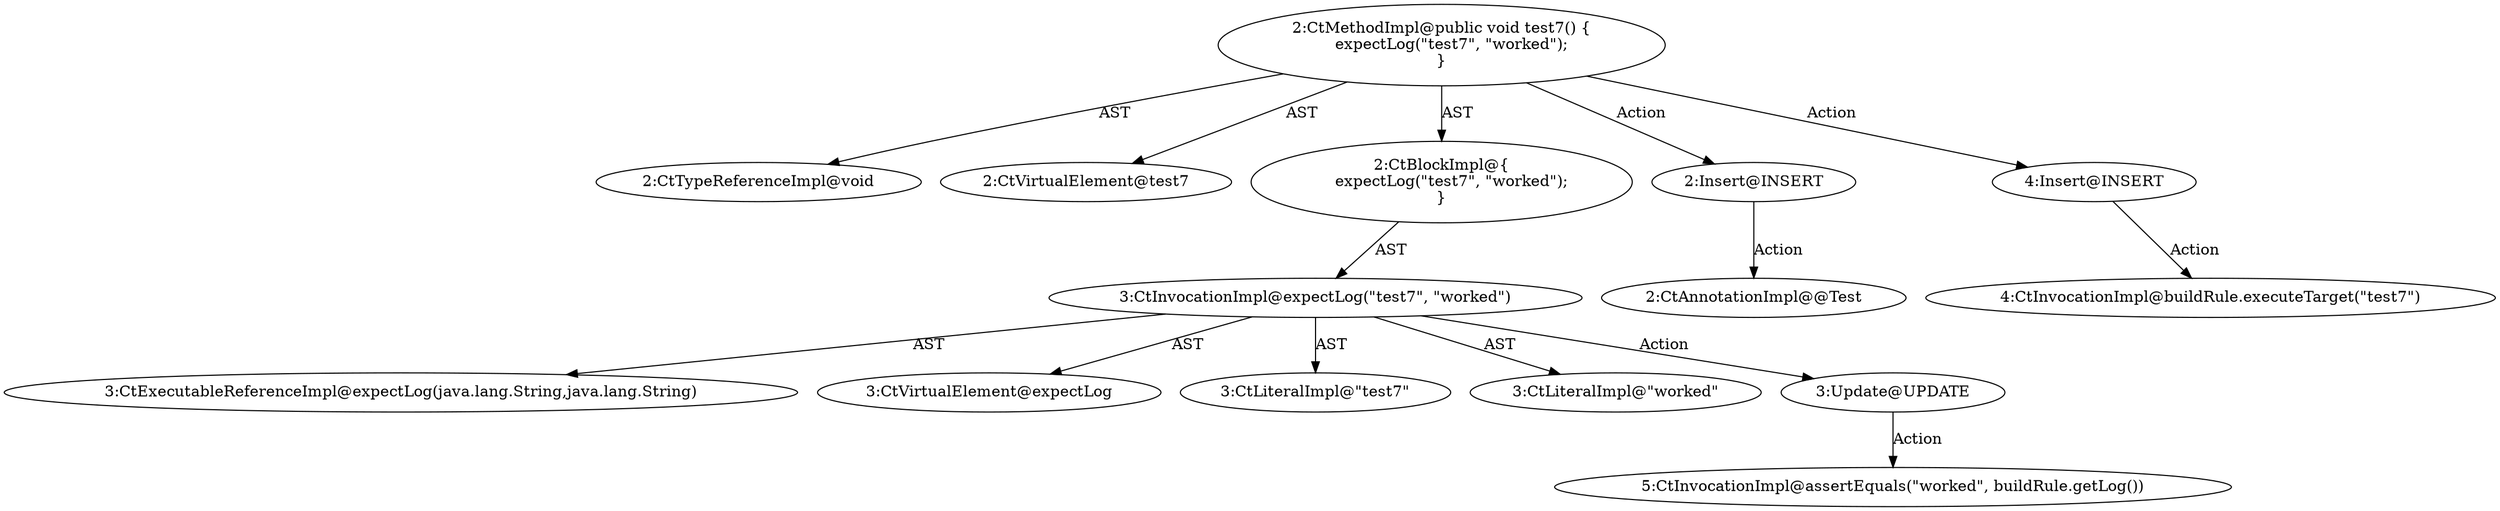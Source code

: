 digraph "test7#?" {
0 [label="2:CtTypeReferenceImpl@void" shape=ellipse]
1 [label="2:CtVirtualElement@test7" shape=ellipse]
2 [label="3:CtExecutableReferenceImpl@expectLog(java.lang.String,java.lang.String)" shape=ellipse]
3 [label="3:CtVirtualElement@expectLog" shape=ellipse]
4 [label="3:CtLiteralImpl@\"test7\"" shape=ellipse]
5 [label="3:CtLiteralImpl@\"worked\"" shape=ellipse]
6 [label="3:CtInvocationImpl@expectLog(\"test7\", \"worked\")" shape=ellipse]
7 [label="2:CtBlockImpl@\{
    expectLog(\"test7\", \"worked\");
\}" shape=ellipse]
8 [label="2:CtMethodImpl@public void test7() \{
    expectLog(\"test7\", \"worked\");
\}" shape=ellipse]
9 [label="3:Update@UPDATE" shape=ellipse]
10 [label="5:CtInvocationImpl@assertEquals(\"worked\", buildRule.getLog())" shape=ellipse]
11 [label="2:Insert@INSERT" shape=ellipse]
12 [label="2:CtAnnotationImpl@@Test" shape=ellipse]
13 [label="4:Insert@INSERT" shape=ellipse]
14 [label="4:CtInvocationImpl@buildRule.executeTarget(\"test7\")" shape=ellipse]
6 -> 3 [label="AST"];
6 -> 2 [label="AST"];
6 -> 4 [label="AST"];
6 -> 5 [label="AST"];
6 -> 9 [label="Action"];
7 -> 6 [label="AST"];
8 -> 1 [label="AST"];
8 -> 0 [label="AST"];
8 -> 7 [label="AST"];
8 -> 11 [label="Action"];
8 -> 13 [label="Action"];
9 -> 10 [label="Action"];
11 -> 12 [label="Action"];
13 -> 14 [label="Action"];
}